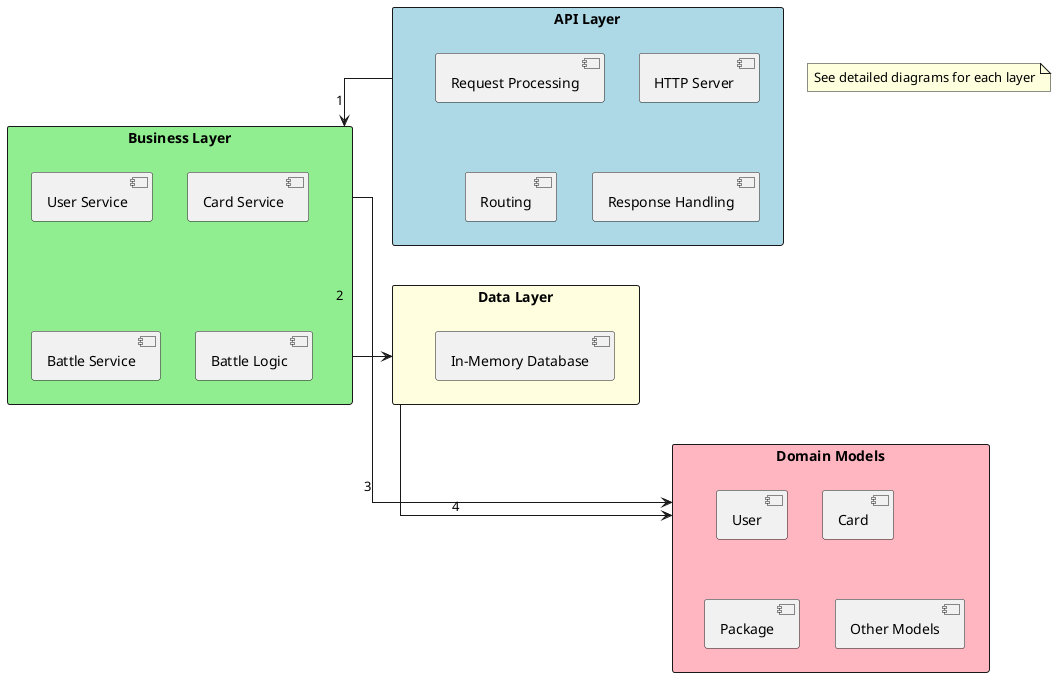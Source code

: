 @startuml
skinparam packageStyle rectangle
skinparam linetype ortho

package "API Layer" #LightBlue {
    [HTTP Server]
    [Request Processing]
    [Routing]
    [Response Handling]
}

package "Business Layer" #LightGreen {
    [User Service]
    [Card Service]
    [Battle Service]
    [Battle Logic]
}

package "Data Layer" #LightYellow {
    [In-Memory Database]
}

package "Domain Models" #LightPink {
    [User]
    [Card]
    [Package]
    [Other Models]
}

[API Layer] --> [Business Layer] : 1
[Business Layer] --> [Data Layer] : 2
[Business Layer] --> [Domain Models] : 3
[Data Layer] --> [Domain Models] : 4

note "See detailed diagrams for each layer" as N1
@enduml